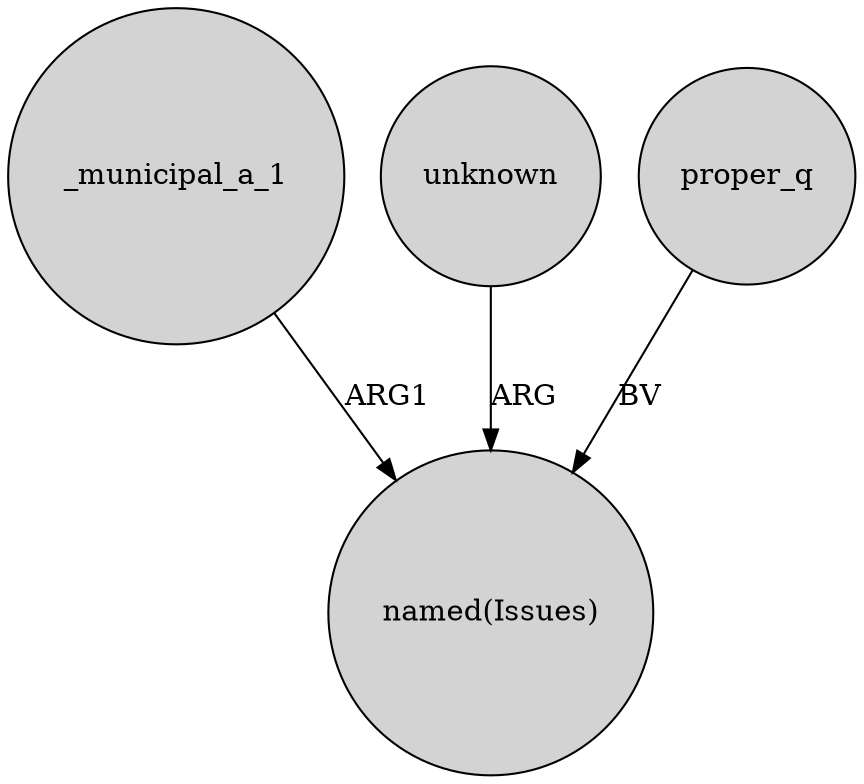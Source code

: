 digraph {
	node [shape=circle style=filled]
	_municipal_a_1 -> "named(Issues)" [label=ARG1]
	unknown -> "named(Issues)" [label=ARG]
	proper_q -> "named(Issues)" [label=BV]
}
